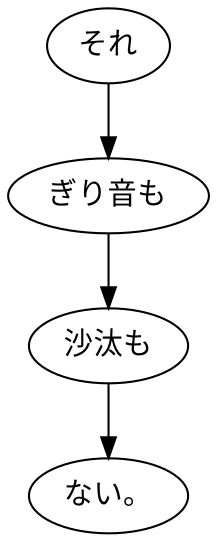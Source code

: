 digraph graph2736 {
	node0 [label="それ"];
	node1 [label="ぎり音も"];
	node2 [label="沙汰も"];
	node3 [label="ない。"];
	node0 -> node1;
	node1 -> node2;
	node2 -> node3;
}
